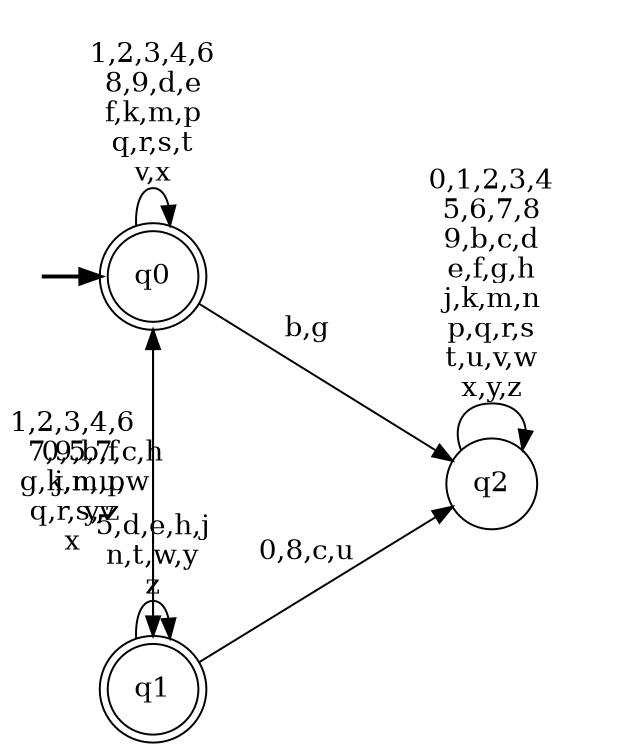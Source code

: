 digraph BlueStar {
__start0 [style = invis, shape = none, label = "", width = 0, height = 0];

rankdir=LR;
size="8,5";

s0 [style="rounded,filled", color="black", fillcolor="white" shape="doublecircle", label="q0"];
s1 [style="rounded,filled", color="black", fillcolor="white" shape="doublecircle", label="q1"];
s2 [style="filled", color="black", fillcolor="white" shape="circle", label="q2"];
subgraph cluster_main { 
	graph [pad=".75", ranksep="0.15", nodesep="0.15"];
	 style=invis; 
	__start0 -> s0 [penwidth=2];
}
s0 -> s0 [label="1,2,3,4,6\n8,9,d,e\nf,k,m,p\nq,r,s,t\nv,x"];
s0 -> s1 [label="0,5,7,c,h\nj,n,u,w\ny,z"];
s0 -> s2 [label="b,g"];
s1 -> s0 [label="1,2,3,4,6\n7,9,b,f\ng,k,m,p\nq,r,s,v\nx"];
s1 -> s1 [label="5,d,e,h,j\nn,t,w,y\nz"];
s1 -> s2 [label="0,8,c,u"];
s2 -> s2 [label="0,1,2,3,4\n5,6,7,8\n9,b,c,d\ne,f,g,h\nj,k,m,n\np,q,r,s\nt,u,v,w\nx,y,z"];

}